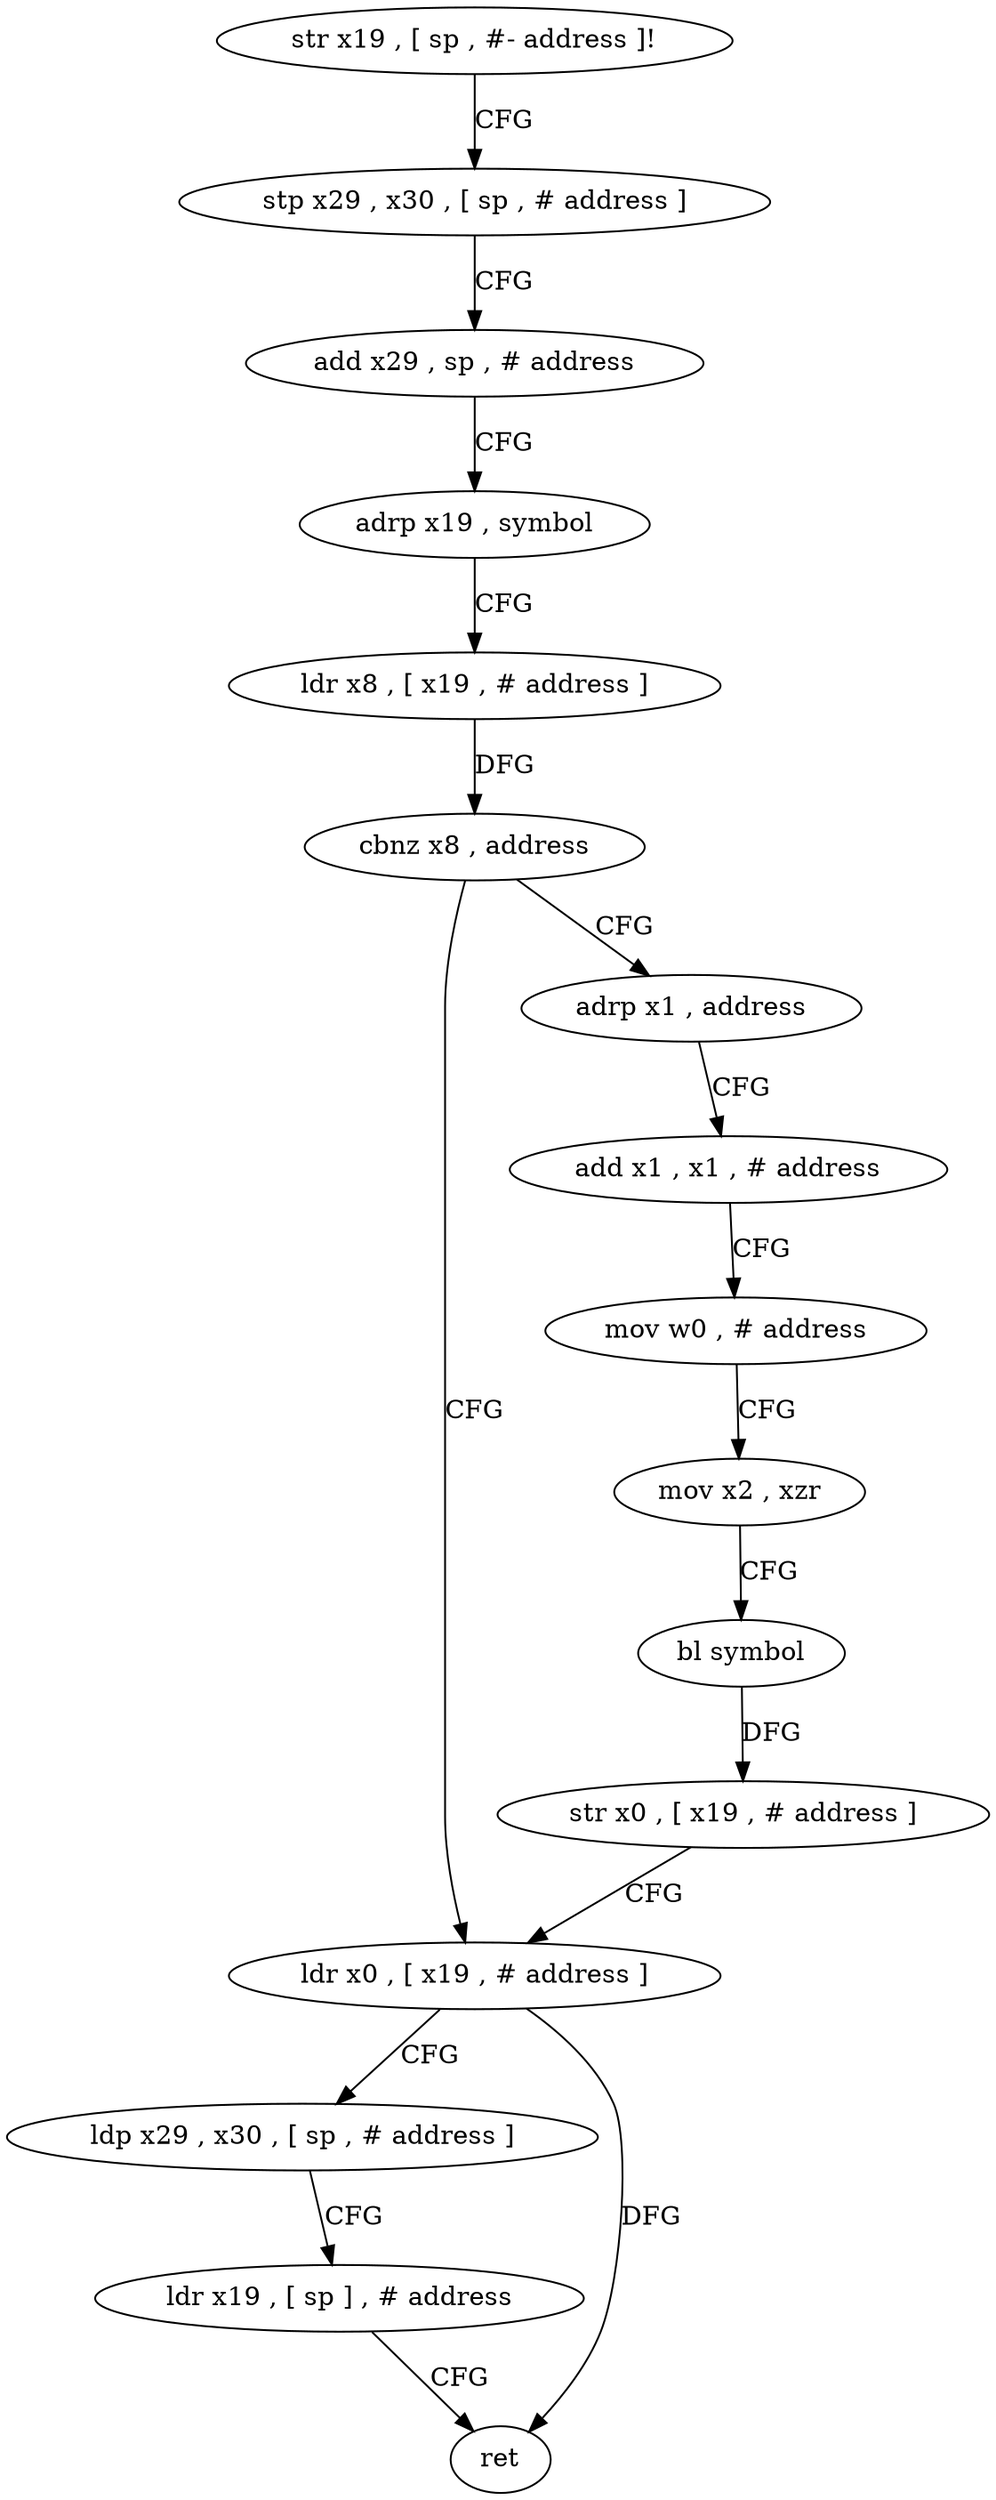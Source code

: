 digraph "func" {
"4216204" [label = "str x19 , [ sp , #- address ]!" ]
"4216208" [label = "stp x29 , x30 , [ sp , # address ]" ]
"4216212" [label = "add x29 , sp , # address" ]
"4216216" [label = "adrp x19 , symbol" ]
"4216220" [label = "ldr x8 , [ x19 , # address ]" ]
"4216224" [label = "cbnz x8 , address" ]
"4216252" [label = "ldr x0 , [ x19 , # address ]" ]
"4216228" [label = "adrp x1 , address" ]
"4216256" [label = "ldp x29 , x30 , [ sp , # address ]" ]
"4216260" [label = "ldr x19 , [ sp ] , # address" ]
"4216264" [label = "ret" ]
"4216232" [label = "add x1 , x1 , # address" ]
"4216236" [label = "mov w0 , # address" ]
"4216240" [label = "mov x2 , xzr" ]
"4216244" [label = "bl symbol" ]
"4216248" [label = "str x0 , [ x19 , # address ]" ]
"4216204" -> "4216208" [ label = "CFG" ]
"4216208" -> "4216212" [ label = "CFG" ]
"4216212" -> "4216216" [ label = "CFG" ]
"4216216" -> "4216220" [ label = "CFG" ]
"4216220" -> "4216224" [ label = "DFG" ]
"4216224" -> "4216252" [ label = "CFG" ]
"4216224" -> "4216228" [ label = "CFG" ]
"4216252" -> "4216256" [ label = "CFG" ]
"4216252" -> "4216264" [ label = "DFG" ]
"4216228" -> "4216232" [ label = "CFG" ]
"4216256" -> "4216260" [ label = "CFG" ]
"4216260" -> "4216264" [ label = "CFG" ]
"4216232" -> "4216236" [ label = "CFG" ]
"4216236" -> "4216240" [ label = "CFG" ]
"4216240" -> "4216244" [ label = "CFG" ]
"4216244" -> "4216248" [ label = "DFG" ]
"4216248" -> "4216252" [ label = "CFG" ]
}
